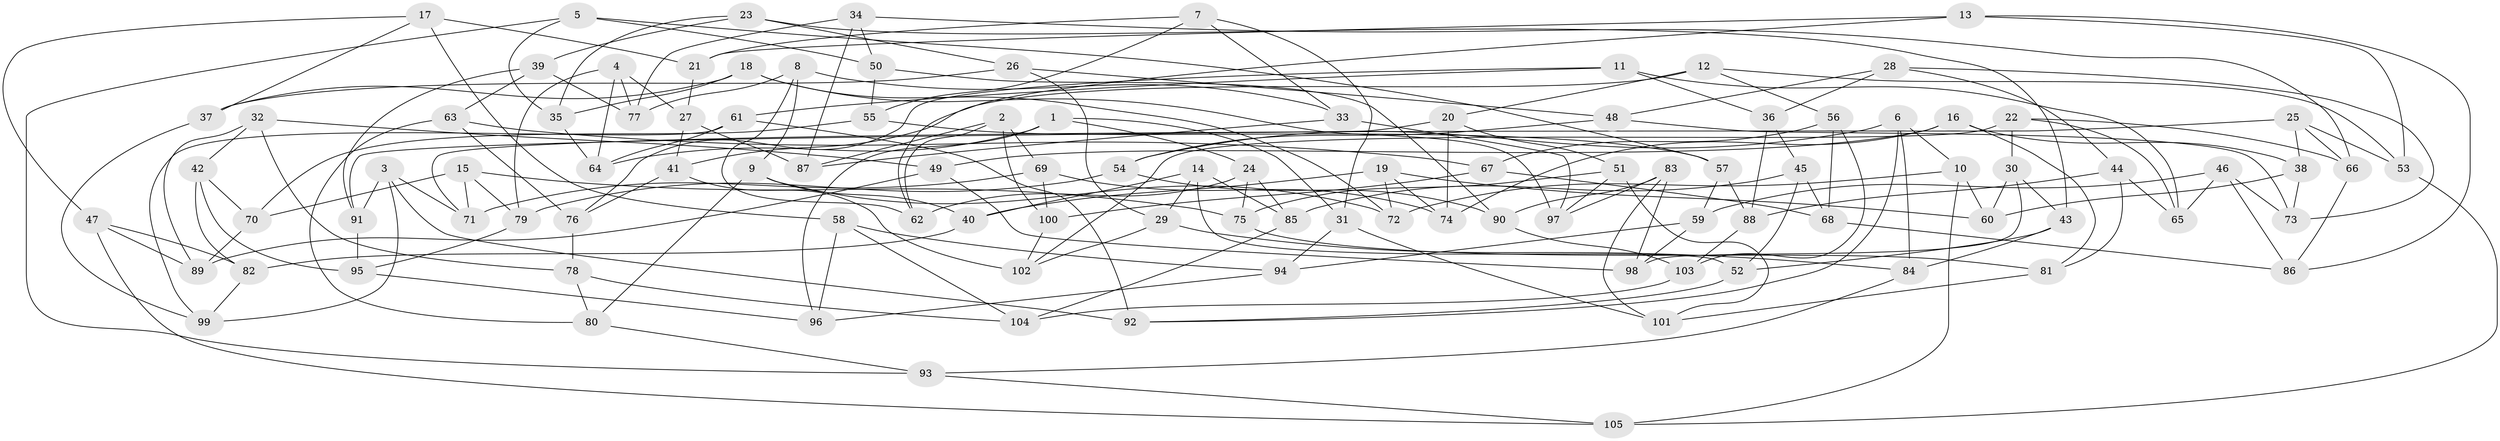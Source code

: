 // Generated by graph-tools (version 1.1) at 2025/16/03/09/25 04:16:32]
// undirected, 105 vertices, 210 edges
graph export_dot {
graph [start="1"]
  node [color=gray90,style=filled];
  1;
  2;
  3;
  4;
  5;
  6;
  7;
  8;
  9;
  10;
  11;
  12;
  13;
  14;
  15;
  16;
  17;
  18;
  19;
  20;
  21;
  22;
  23;
  24;
  25;
  26;
  27;
  28;
  29;
  30;
  31;
  32;
  33;
  34;
  35;
  36;
  37;
  38;
  39;
  40;
  41;
  42;
  43;
  44;
  45;
  46;
  47;
  48;
  49;
  50;
  51;
  52;
  53;
  54;
  55;
  56;
  57;
  58;
  59;
  60;
  61;
  62;
  63;
  64;
  65;
  66;
  67;
  68;
  69;
  70;
  71;
  72;
  73;
  74;
  75;
  76;
  77;
  78;
  79;
  80;
  81;
  82;
  83;
  84;
  85;
  86;
  87;
  88;
  89;
  90;
  91;
  92;
  93;
  94;
  95;
  96;
  97;
  98;
  99;
  100;
  101;
  102;
  103;
  104;
  105;
  1 -- 96;
  1 -- 24;
  1 -- 64;
  1 -- 31;
  2 -- 87;
  2 -- 100;
  2 -- 69;
  2 -- 62;
  3 -- 92;
  3 -- 91;
  3 -- 99;
  3 -- 71;
  4 -- 27;
  4 -- 79;
  4 -- 77;
  4 -- 64;
  5 -- 50;
  5 -- 57;
  5 -- 93;
  5 -- 35;
  6 -- 54;
  6 -- 84;
  6 -- 10;
  6 -- 92;
  7 -- 31;
  7 -- 55;
  7 -- 21;
  7 -- 33;
  8 -- 33;
  8 -- 62;
  8 -- 9;
  8 -- 77;
  9 -- 40;
  9 -- 72;
  9 -- 80;
  10 -- 72;
  10 -- 60;
  10 -- 105;
  11 -- 61;
  11 -- 65;
  11 -- 36;
  11 -- 76;
  12 -- 53;
  12 -- 20;
  12 -- 41;
  12 -- 56;
  13 -- 53;
  13 -- 86;
  13 -- 21;
  13 -- 62;
  14 -- 85;
  14 -- 52;
  14 -- 40;
  14 -- 29;
  15 -- 71;
  15 -- 70;
  15 -- 75;
  15 -- 79;
  16 -- 81;
  16 -- 38;
  16 -- 49;
  16 -- 74;
  17 -- 58;
  17 -- 37;
  17 -- 47;
  17 -- 21;
  18 -- 72;
  18 -- 97;
  18 -- 37;
  18 -- 35;
  19 -- 40;
  19 -- 72;
  19 -- 60;
  19 -- 74;
  20 -- 51;
  20 -- 91;
  20 -- 74;
  21 -- 27;
  22 -- 30;
  22 -- 65;
  22 -- 66;
  22 -- 102;
  23 -- 35;
  23 -- 26;
  23 -- 43;
  23 -- 39;
  24 -- 75;
  24 -- 62;
  24 -- 85;
  25 -- 53;
  25 -- 38;
  25 -- 66;
  25 -- 71;
  26 -- 48;
  26 -- 37;
  26 -- 29;
  27 -- 87;
  27 -- 41;
  28 -- 73;
  28 -- 48;
  28 -- 44;
  28 -- 36;
  29 -- 102;
  29 -- 84;
  30 -- 60;
  30 -- 43;
  30 -- 98;
  31 -- 101;
  31 -- 94;
  32 -- 89;
  32 -- 49;
  32 -- 78;
  32 -- 42;
  33 -- 97;
  33 -- 87;
  34 -- 50;
  34 -- 87;
  34 -- 66;
  34 -- 77;
  35 -- 64;
  36 -- 45;
  36 -- 88;
  37 -- 99;
  38 -- 60;
  38 -- 73;
  39 -- 63;
  39 -- 77;
  39 -- 91;
  40 -- 82;
  41 -- 102;
  41 -- 76;
  42 -- 95;
  42 -- 82;
  42 -- 70;
  43 -- 84;
  43 -- 52;
  44 -- 81;
  44 -- 65;
  44 -- 88;
  45 -- 52;
  45 -- 68;
  45 -- 85;
  46 -- 73;
  46 -- 86;
  46 -- 59;
  46 -- 65;
  47 -- 82;
  47 -- 89;
  47 -- 105;
  48 -- 73;
  48 -- 54;
  49 -- 89;
  49 -- 98;
  50 -- 90;
  50 -- 55;
  51 -- 101;
  51 -- 75;
  51 -- 97;
  52 -- 92;
  53 -- 105;
  54 -- 90;
  54 -- 79;
  55 -- 57;
  55 -- 70;
  56 -- 68;
  56 -- 67;
  56 -- 103;
  57 -- 88;
  57 -- 59;
  58 -- 104;
  58 -- 94;
  58 -- 96;
  59 -- 94;
  59 -- 98;
  61 -- 99;
  61 -- 64;
  61 -- 92;
  63 -- 76;
  63 -- 80;
  63 -- 67;
  66 -- 86;
  67 -- 68;
  67 -- 100;
  68 -- 86;
  69 -- 74;
  69 -- 100;
  69 -- 71;
  70 -- 89;
  75 -- 81;
  76 -- 78;
  78 -- 80;
  78 -- 104;
  79 -- 95;
  80 -- 93;
  81 -- 101;
  82 -- 99;
  83 -- 90;
  83 -- 101;
  83 -- 98;
  83 -- 97;
  84 -- 93;
  85 -- 104;
  88 -- 103;
  90 -- 103;
  91 -- 95;
  93 -- 105;
  94 -- 96;
  95 -- 96;
  100 -- 102;
  103 -- 104;
}
